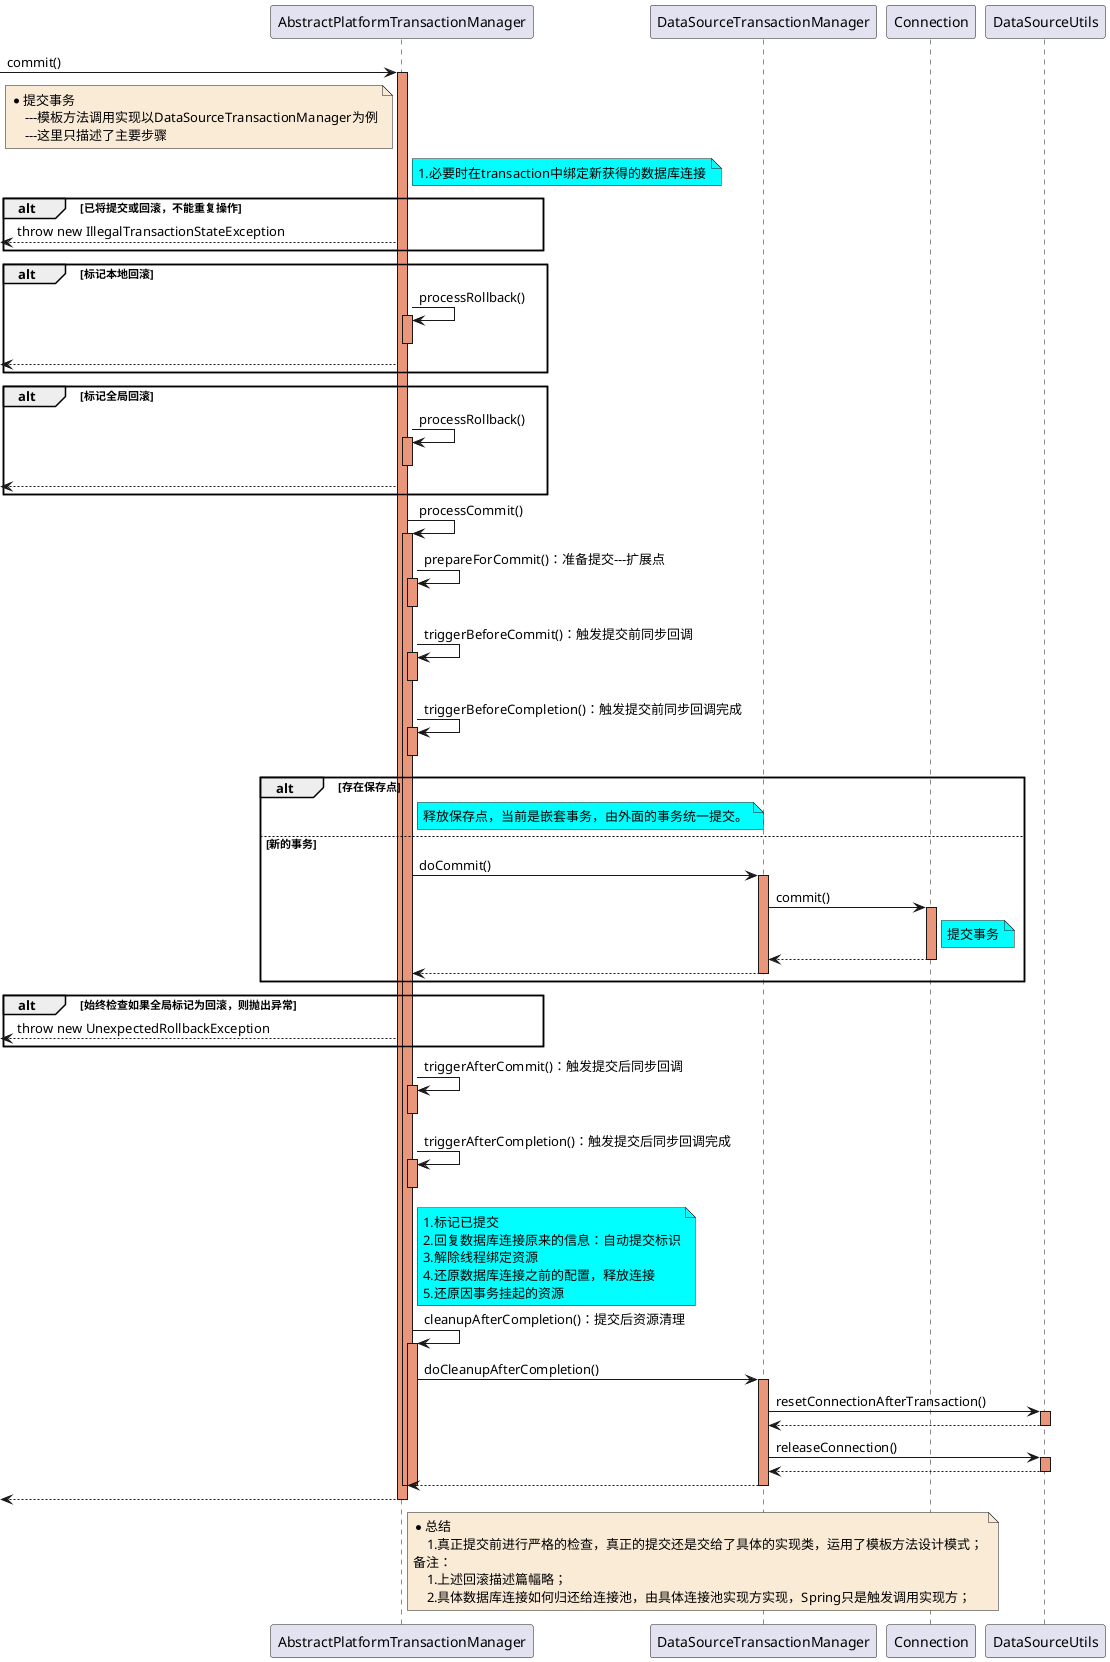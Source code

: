 @startuml
-> AbstractPlatformTransactionManager: commit()
activate AbstractPlatformTransactionManager #DarkSalmon

note left of AbstractPlatformTransactionManager #FAEBD7
    *提交事务
        ---模板方法调用实现以DataSourceTransactionManager为例
        ---这里只描述了主要步骤
end note

    note right of AbstractPlatformTransactionManager #aqua
        1.必要时在transaction中绑定新获得的数据库连接
    end note

    alt 已将提交或回滚，不能重复操作
<-- AbstractPlatformTransactionManager : throw new IllegalTransactionStateException
    end

    alt 标记本地回滚
        AbstractPlatformTransactionManager -> AbstractPlatformTransactionManager : processRollback()
        activate AbstractPlatformTransactionManager #DarkSalmon
        deactivate AbstractPlatformTransactionManager
<-- AbstractPlatformTransactionManager
    end

    alt 标记全局回滚
        AbstractPlatformTransactionManager -> AbstractPlatformTransactionManager : processRollback()
        activate AbstractPlatformTransactionManager #DarkSalmon
        deactivate AbstractPlatformTransactionManager
<-- AbstractPlatformTransactionManager
    end

    AbstractPlatformTransactionManager -> AbstractPlatformTransactionManager : processCommit()
    activate AbstractPlatformTransactionManager #DarkSalmon
        AbstractPlatformTransactionManager -> AbstractPlatformTransactionManager : prepareForCommit()：准备提交---扩展点
        activate AbstractPlatformTransactionManager #DarkSalmon
        deactivate AbstractPlatformTransactionManager

        AbstractPlatformTransactionManager -> AbstractPlatformTransactionManager : triggerBeforeCommit()：触发提交前同步回调
        activate AbstractPlatformTransactionManager #DarkSalmon
        deactivate AbstractPlatformTransactionManager

        AbstractPlatformTransactionManager -> AbstractPlatformTransactionManager : triggerBeforeCompletion()：触发提交前同步回调完成
        activate AbstractPlatformTransactionManager #DarkSalmon
        deactivate AbstractPlatformTransactionManager

        alt 存在保存点
            note right of AbstractPlatformTransactionManager #aqua
                释放保存点，当前是嵌套事务，由外面的事务统一提交。
            end note

        else 新的事务
            AbstractPlatformTransactionManager -> DataSourceTransactionManager:doCommit()
            activate DataSourceTransactionManager #DarkSalmon

                DataSourceTransactionManager -> Connection : commit()
                activate Connection #DarkSalmon
                    note right of Connection #aqua
                        提交事务
                    end note
                Connection --> DataSourceTransactionManager
                deactivate Connection

            DataSourceTransactionManager --> AbstractPlatformTransactionManager
            deactivate DataSourceTransactionManager
        end

        alt 始终检查如果全局标记为回滚，则抛出异常
<-- AbstractPlatformTransactionManager : throw new UnexpectedRollbackException
        end

        AbstractPlatformTransactionManager -> AbstractPlatformTransactionManager : triggerAfterCommit()：触发提交后同步回调
        activate AbstractPlatformTransactionManager #DarkSalmon
        deactivate AbstractPlatformTransactionManager

        AbstractPlatformTransactionManager -> AbstractPlatformTransactionManager : triggerAfterCompletion()：触发提交后同步回调完成
        activate AbstractPlatformTransactionManager #DarkSalmon
        deactivate AbstractPlatformTransactionManager

        note right of AbstractPlatformTransactionManager #aqua
            1.标记已提交
            2.回复数据库连接原来的信息：自动提交标识
            3.解除线程绑定资源
            4.还原数据库连接之前的配置，释放连接
            5.还原因事务挂起的资源
        end note
        AbstractPlatformTransactionManager -> AbstractPlatformTransactionManager : cleanupAfterCompletion()：提交后资源清理
        activate AbstractPlatformTransactionManager #DarkSalmon

            AbstractPlatformTransactionManager -> DataSourceTransactionManager : doCleanupAfterCompletion()
            activate DataSourceTransactionManager #DarkSalmon

                DataSourceTransactionManager -> DataSourceUtils : resetConnectionAfterTransaction()
                activate DataSourceUtils #DarkSalmon
                DataSourceUtils --> DataSourceTransactionManager
                deactivate DataSourceUtils

                DataSourceTransactionManager -> DataSourceUtils : releaseConnection()
                activate DataSourceUtils #DarkSalmon
                DataSourceUtils --> DataSourceTransactionManager
                deactivate DataSourceUtils

            DataSourceTransactionManager --> AbstractPlatformTransactionManager
            deactivate DataSourceTransactionManager

        deactivate AbstractPlatformTransactionManager


    deactivate AbstractPlatformTransactionManager

<-- AbstractPlatformTransactionManager
deactivate AbstractPlatformTransactionManager

note right of AbstractPlatformTransactionManager #FAEBD7
    *总结
        1.真正提交前进行严格的检查，真正的提交还是交给了具体的实现类，运用了模板方法设计模式；
    备注：
        1.上述回滚描述篇幅略；
        2.具体数据库连接如何归还给连接池，由具体连接池实现方实现，Spring只是触发调用实现方；
end note

@enduml